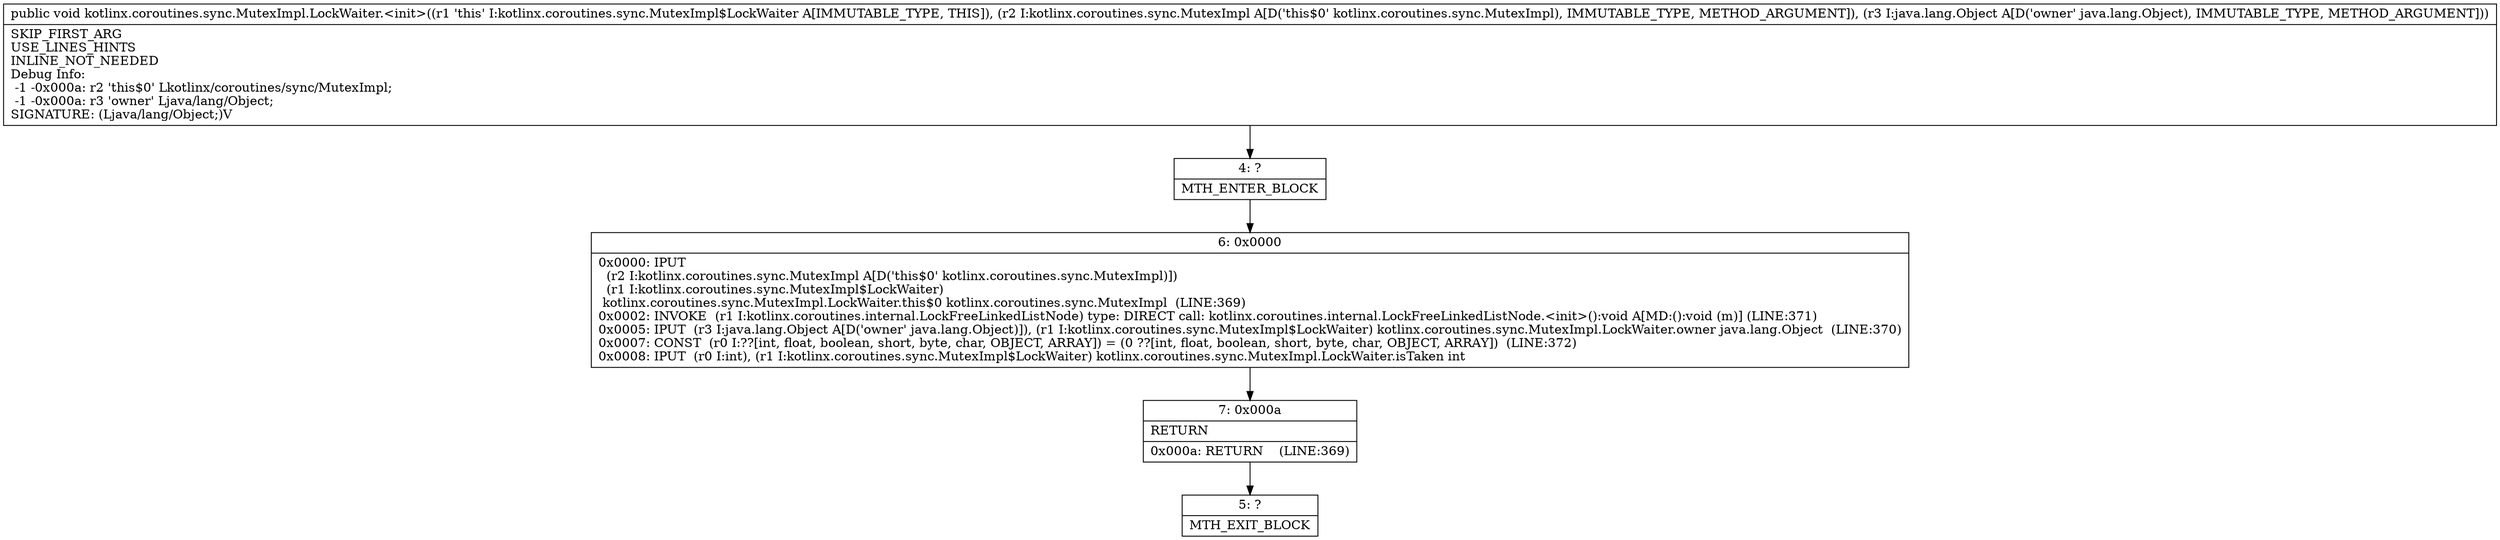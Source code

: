 digraph "CFG forkotlinx.coroutines.sync.MutexImpl.LockWaiter.\<init\>(Lkotlinx\/coroutines\/sync\/MutexImpl;Ljava\/lang\/Object;)V" {
Node_4 [shape=record,label="{4\:\ ?|MTH_ENTER_BLOCK\l}"];
Node_6 [shape=record,label="{6\:\ 0x0000|0x0000: IPUT  \l  (r2 I:kotlinx.coroutines.sync.MutexImpl A[D('this$0' kotlinx.coroutines.sync.MutexImpl)])\l  (r1 I:kotlinx.coroutines.sync.MutexImpl$LockWaiter)\l kotlinx.coroutines.sync.MutexImpl.LockWaiter.this$0 kotlinx.coroutines.sync.MutexImpl  (LINE:369)\l0x0002: INVOKE  (r1 I:kotlinx.coroutines.internal.LockFreeLinkedListNode) type: DIRECT call: kotlinx.coroutines.internal.LockFreeLinkedListNode.\<init\>():void A[MD:():void (m)] (LINE:371)\l0x0005: IPUT  (r3 I:java.lang.Object A[D('owner' java.lang.Object)]), (r1 I:kotlinx.coroutines.sync.MutexImpl$LockWaiter) kotlinx.coroutines.sync.MutexImpl.LockWaiter.owner java.lang.Object  (LINE:370)\l0x0007: CONST  (r0 I:??[int, float, boolean, short, byte, char, OBJECT, ARRAY]) = (0 ??[int, float, boolean, short, byte, char, OBJECT, ARRAY])  (LINE:372)\l0x0008: IPUT  (r0 I:int), (r1 I:kotlinx.coroutines.sync.MutexImpl$LockWaiter) kotlinx.coroutines.sync.MutexImpl.LockWaiter.isTaken int \l}"];
Node_7 [shape=record,label="{7\:\ 0x000a|RETURN\l|0x000a: RETURN    (LINE:369)\l}"];
Node_5 [shape=record,label="{5\:\ ?|MTH_EXIT_BLOCK\l}"];
MethodNode[shape=record,label="{public void kotlinx.coroutines.sync.MutexImpl.LockWaiter.\<init\>((r1 'this' I:kotlinx.coroutines.sync.MutexImpl$LockWaiter A[IMMUTABLE_TYPE, THIS]), (r2 I:kotlinx.coroutines.sync.MutexImpl A[D('this$0' kotlinx.coroutines.sync.MutexImpl), IMMUTABLE_TYPE, METHOD_ARGUMENT]), (r3 I:java.lang.Object A[D('owner' java.lang.Object), IMMUTABLE_TYPE, METHOD_ARGUMENT]))  | SKIP_FIRST_ARG\lUSE_LINES_HINTS\lINLINE_NOT_NEEDED\lDebug Info:\l  \-1 \-0x000a: r2 'this$0' Lkotlinx\/coroutines\/sync\/MutexImpl;\l  \-1 \-0x000a: r3 'owner' Ljava\/lang\/Object;\lSIGNATURE: (Ljava\/lang\/Object;)V\l}"];
MethodNode -> Node_4;Node_4 -> Node_6;
Node_6 -> Node_7;
Node_7 -> Node_5;
}

